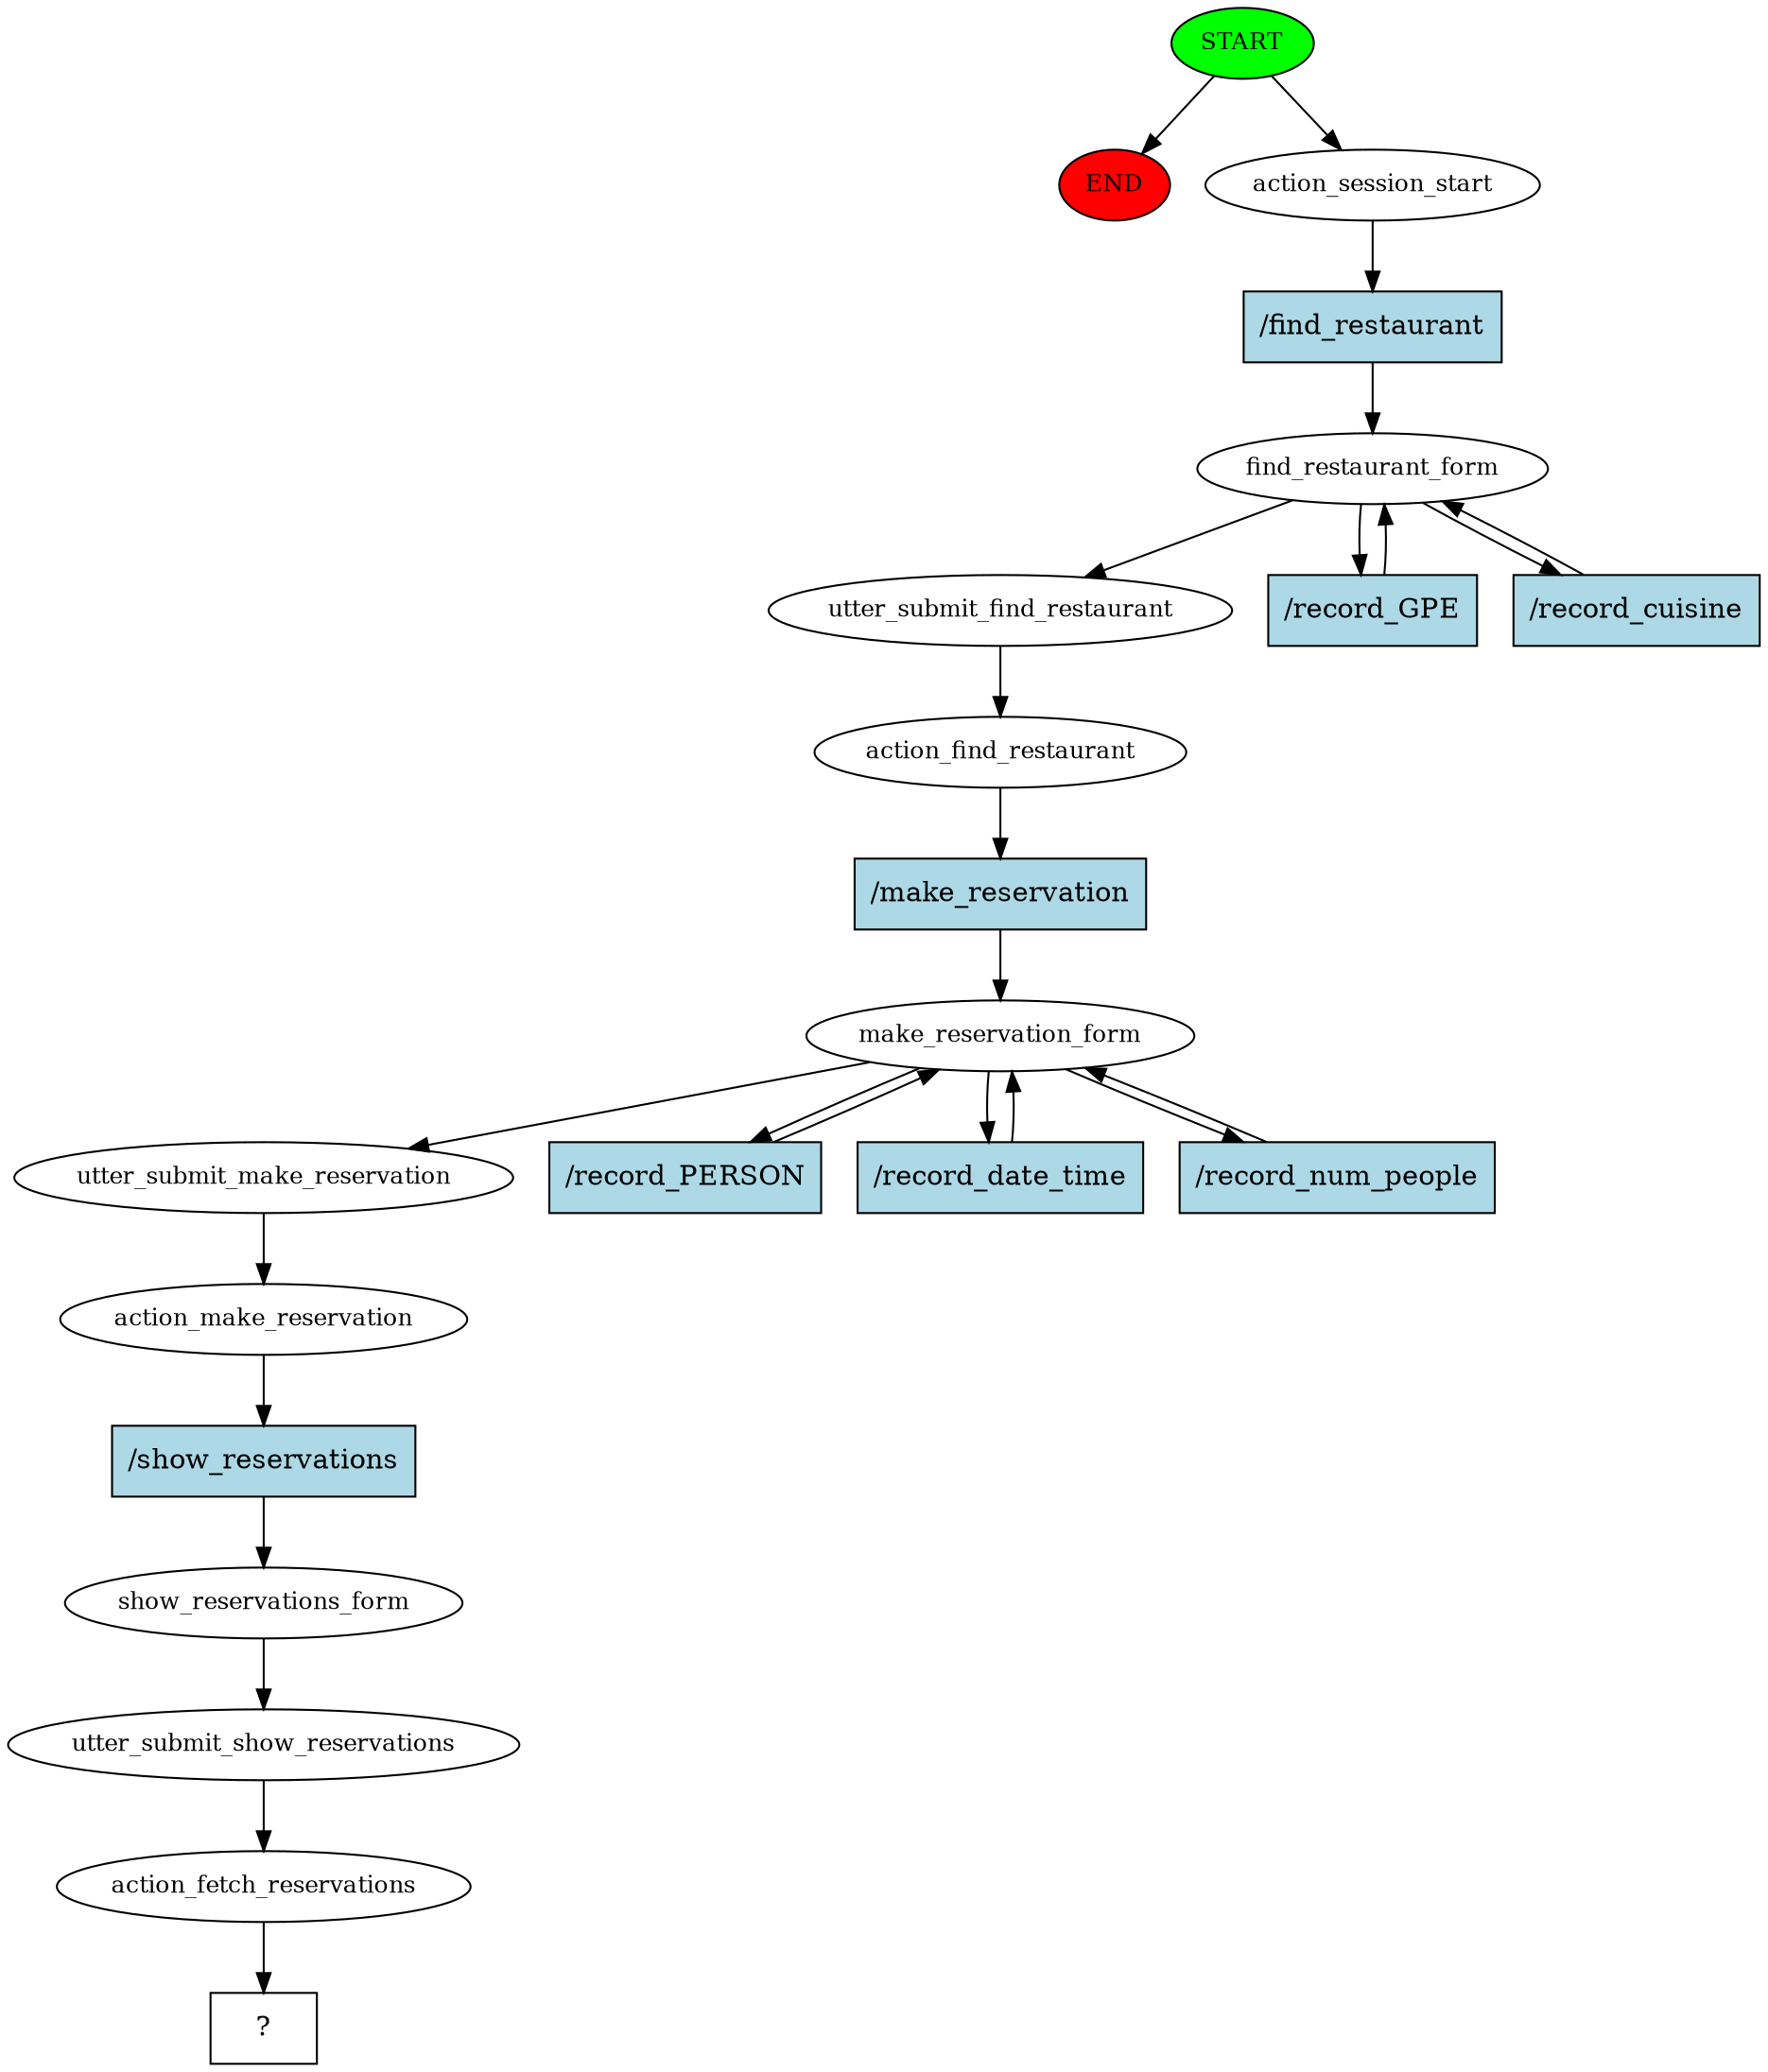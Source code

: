 digraph  {
0 [class="start active", fillcolor=green, fontsize=12, label=START, style=filled];
"-1" [class=end, fillcolor=red, fontsize=12, label=END, style=filled];
1 [class=active, fontsize=12, label=action_session_start];
2 [class=active, fontsize=12, label=find_restaurant_form];
5 [class=active, fontsize=12, label=utter_submit_find_restaurant];
6 [class=active, fontsize=12, label=action_find_restaurant];
7 [class=active, fontsize=12, label=make_reservation_form];
11 [class=active, fontsize=12, label=utter_submit_make_reservation];
12 [class=active, fontsize=12, label=action_make_reservation];
13 [class=active, fontsize=12, label=show_reservations_form];
14 [class=active, fontsize=12, label=utter_submit_show_reservations];
15 [class=active, fontsize=12, label=action_fetch_reservations];
16 [class="intent dashed active", label="  ?  ", shape=rect];
17 [class="intent active", fillcolor=lightblue, label="/find_restaurant", shape=rect, style=filled];
18 [class="intent active", fillcolor=lightblue, label="/record_GPE", shape=rect, style=filled];
19 [class="intent active", fillcolor=lightblue, label="/record_cuisine", shape=rect, style=filled];
20 [class="intent active", fillcolor=lightblue, label="/make_reservation", shape=rect, style=filled];
21 [class="intent active", fillcolor=lightblue, label="/record_PERSON", shape=rect, style=filled];
22 [class="intent active", fillcolor=lightblue, label="/record_date_time", shape=rect, style=filled];
23 [class="intent active", fillcolor=lightblue, label="/record_num_people", shape=rect, style=filled];
24 [class="intent active", fillcolor=lightblue, label="/show_reservations", shape=rect, style=filled];
0 -> "-1"  [class="", key=NONE, label=""];
0 -> 1  [class=active, key=NONE, label=""];
1 -> 17  [class=active, key=0];
2 -> 5  [class=active, key=NONE, label=""];
2 -> 18  [class=active, key=0];
2 -> 19  [class=active, key=0];
5 -> 6  [class=active, key=NONE, label=""];
6 -> 20  [class=active, key=0];
7 -> 11  [class=active, key=NONE, label=""];
7 -> 21  [class=active, key=0];
7 -> 22  [class=active, key=0];
7 -> 23  [class=active, key=0];
11 -> 12  [class=active, key=NONE, label=""];
12 -> 24  [class=active, key=0];
13 -> 14  [class=active, key=NONE, label=""];
14 -> 15  [class=active, key=NONE, label=""];
15 -> 16  [class=active, key=NONE, label=""];
17 -> 2  [class=active, key=0];
18 -> 2  [class=active, key=0];
19 -> 2  [class=active, key=0];
20 -> 7  [class=active, key=0];
21 -> 7  [class=active, key=0];
22 -> 7  [class=active, key=0];
23 -> 7  [class=active, key=0];
24 -> 13  [class=active, key=0];
}
